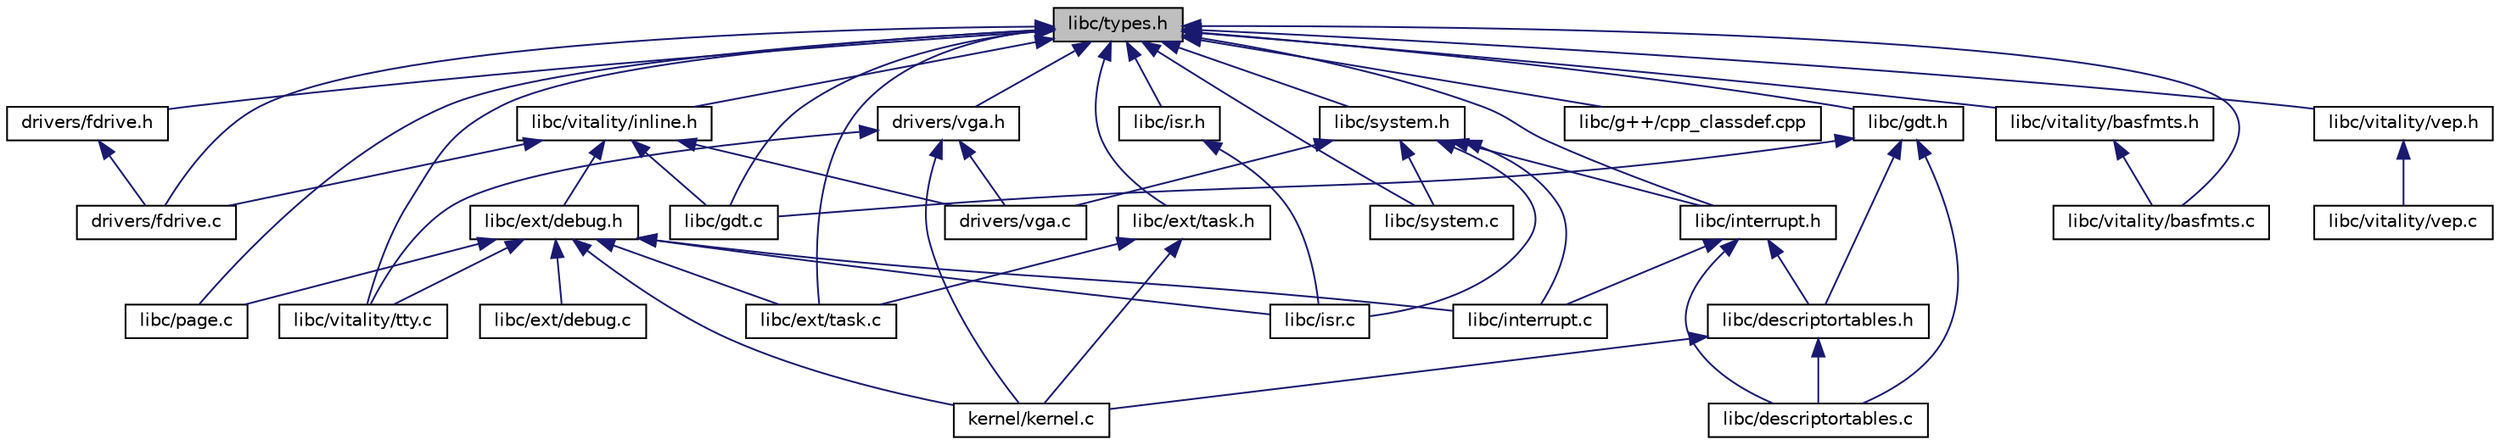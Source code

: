 digraph "libc/types.h"
{
  edge [fontname="Helvetica",fontsize="10",labelfontname="Helvetica",labelfontsize="10"];
  node [fontname="Helvetica",fontsize="10",shape=record];
  Node1 [label="libc/types.h",height=0.2,width=0.4,color="black", fillcolor="grey75", style="filled", fontcolor="black"];
  Node1 -> Node2 [dir="back",color="midnightblue",fontsize="10",style="solid",fontname="Helvetica"];
  Node2 [label="drivers/fdrive.h",height=0.2,width=0.4,color="black", fillcolor="white", style="filled",URL="$a00011.html"];
  Node2 -> Node3 [dir="back",color="midnightblue",fontsize="10",style="solid",fontname="Helvetica"];
  Node3 [label="drivers/fdrive.c",height=0.2,width=0.4,color="black", fillcolor="white", style="filled",URL="$a00008.html"];
  Node1 -> Node3 [dir="back",color="midnightblue",fontsize="10",style="solid",fontname="Helvetica"];
  Node1 -> Node4 [dir="back",color="midnightblue",fontsize="10",style="solid",fontname="Helvetica"];
  Node4 [label="libc/vitality/inline.h",height=0.2,width=0.4,color="black", fillcolor="white", style="filled",URL="$a00104.html"];
  Node4 -> Node3 [dir="back",color="midnightblue",fontsize="10",style="solid",fontname="Helvetica"];
  Node4 -> Node5 [dir="back",color="midnightblue",fontsize="10",style="solid",fontname="Helvetica"];
  Node5 [label="drivers/vga.c",height=0.2,width=0.4,color="black", fillcolor="white", style="filled",URL="$a00014.html"];
  Node4 -> Node6 [dir="back",color="midnightblue",fontsize="10",style="solid",fontname="Helvetica"];
  Node6 [label="libc/ext/debug.h",height=0.2,width=0.4,color="black", fillcolor="white", style="filled",URL="$a00032.html"];
  Node6 -> Node7 [dir="back",color="midnightblue",fontsize="10",style="solid",fontname="Helvetica"];
  Node7 [label="kernel/kernel.c",height=0.2,width=0.4,color="black", fillcolor="white", style="filled",URL="$a00020.html"];
  Node6 -> Node8 [dir="back",color="midnightblue",fontsize="10",style="solid",fontname="Helvetica"];
  Node8 [label="libc/ext/debug.c",height=0.2,width=0.4,color="black", fillcolor="white", style="filled",URL="$a00029.html"];
  Node6 -> Node9 [dir="back",color="midnightblue",fontsize="10",style="solid",fontname="Helvetica"];
  Node9 [label="libc/ext/task.c",height=0.2,width=0.4,color="black", fillcolor="white", style="filled",URL="$a00044.html"];
  Node6 -> Node10 [dir="back",color="midnightblue",fontsize="10",style="solid",fontname="Helvetica"];
  Node10 [label="libc/interrupt.c",height=0.2,width=0.4,color="black", fillcolor="white", style="filled",URL="$a00062.html"];
  Node6 -> Node11 [dir="back",color="midnightblue",fontsize="10",style="solid",fontname="Helvetica"];
  Node11 [label="libc/isr.c",height=0.2,width=0.4,color="black", fillcolor="white", style="filled",URL="$a00068.html"];
  Node6 -> Node12 [dir="back",color="midnightblue",fontsize="10",style="solid",fontname="Helvetica"];
  Node12 [label="libc/page.c",height=0.2,width=0.4,color="black", fillcolor="white", style="filled",URL="$a00074.html"];
  Node6 -> Node13 [dir="back",color="midnightblue",fontsize="10",style="solid",fontname="Helvetica"];
  Node13 [label="libc/vitality/tty.c",height=0.2,width=0.4,color="black", fillcolor="white", style="filled",URL="$a00107.html"];
  Node4 -> Node14 [dir="back",color="midnightblue",fontsize="10",style="solid",fontname="Helvetica"];
  Node14 [label="libc/gdt.c",height=0.2,width=0.4,color="black", fillcolor="white", style="filled",URL="$a00056.html"];
  Node1 -> Node15 [dir="back",color="midnightblue",fontsize="10",style="solid",fontname="Helvetica"];
  Node15 [label="drivers/vga.h",height=0.2,width=0.4,color="black", fillcolor="white", style="filled",URL="$a00017.html"];
  Node15 -> Node5 [dir="back",color="midnightblue",fontsize="10",style="solid",fontname="Helvetica"];
  Node15 -> Node7 [dir="back",color="midnightblue",fontsize="10",style="solid",fontname="Helvetica"];
  Node15 -> Node13 [dir="back",color="midnightblue",fontsize="10",style="solid",fontname="Helvetica"];
  Node1 -> Node16 [dir="back",color="midnightblue",fontsize="10",style="solid",fontname="Helvetica"];
  Node16 [label="libc/system.h",height=0.2,width=0.4,color="black", fillcolor="white", style="filled",URL="$a00089.html"];
  Node16 -> Node5 [dir="back",color="midnightblue",fontsize="10",style="solid",fontname="Helvetica"];
  Node16 -> Node17 [dir="back",color="midnightblue",fontsize="10",style="solid",fontname="Helvetica"];
  Node17 [label="libc/interrupt.h",height=0.2,width=0.4,color="black", fillcolor="white", style="filled",URL="$a00065.html"];
  Node17 -> Node18 [dir="back",color="midnightblue",fontsize="10",style="solid",fontname="Helvetica"];
  Node18 [label="libc/descriptortables.h",height=0.2,width=0.4,color="black", fillcolor="white", style="filled",URL="$a00026.html"];
  Node18 -> Node7 [dir="back",color="midnightblue",fontsize="10",style="solid",fontname="Helvetica"];
  Node18 -> Node19 [dir="back",color="midnightblue",fontsize="10",style="solid",fontname="Helvetica"];
  Node19 [label="libc/descriptortables.c",height=0.2,width=0.4,color="black", fillcolor="white", style="filled",URL="$a00023.html"];
  Node17 -> Node19 [dir="back",color="midnightblue",fontsize="10",style="solid",fontname="Helvetica"];
  Node17 -> Node10 [dir="back",color="midnightblue",fontsize="10",style="solid",fontname="Helvetica"];
  Node16 -> Node10 [dir="back",color="midnightblue",fontsize="10",style="solid",fontname="Helvetica"];
  Node16 -> Node11 [dir="back",color="midnightblue",fontsize="10",style="solid",fontname="Helvetica"];
  Node16 -> Node20 [dir="back",color="midnightblue",fontsize="10",style="solid",fontname="Helvetica"];
  Node20 [label="libc/system.c",height=0.2,width=0.4,color="black", fillcolor="white", style="filled",URL="$a00086.html"];
  Node1 -> Node21 [dir="back",color="midnightblue",fontsize="10",style="solid",fontname="Helvetica"];
  Node21 [label="libc/gdt.h",height=0.2,width=0.4,color="black", fillcolor="white", style="filled",URL="$a00059.html"];
  Node21 -> Node18 [dir="back",color="midnightblue",fontsize="10",style="solid",fontname="Helvetica"];
  Node21 -> Node19 [dir="back",color="midnightblue",fontsize="10",style="solid",fontname="Helvetica"];
  Node21 -> Node14 [dir="back",color="midnightblue",fontsize="10",style="solid",fontname="Helvetica"];
  Node1 -> Node17 [dir="back",color="midnightblue",fontsize="10",style="solid",fontname="Helvetica"];
  Node1 -> Node22 [dir="back",color="midnightblue",fontsize="10",style="solid",fontname="Helvetica"];
  Node22 [label="libc/ext/task.h",height=0.2,width=0.4,color="black", fillcolor="white", style="filled",URL="$a00047.html"];
  Node22 -> Node7 [dir="back",color="midnightblue",fontsize="10",style="solid",fontname="Helvetica"];
  Node22 -> Node9 [dir="back",color="midnightblue",fontsize="10",style="solid",fontname="Helvetica"];
  Node1 -> Node9 [dir="back",color="midnightblue",fontsize="10",style="solid",fontname="Helvetica"];
  Node1 -> Node23 [dir="back",color="midnightblue",fontsize="10",style="solid",fontname="Helvetica"];
  Node23 [label="libc/g++/cpp_classdef.cpp",height=0.2,width=0.4,color="black", fillcolor="white", style="filled",URL="$a00050.html"];
  Node1 -> Node14 [dir="back",color="midnightblue",fontsize="10",style="solid",fontname="Helvetica"];
  Node1 -> Node24 [dir="back",color="midnightblue",fontsize="10",style="solid",fontname="Helvetica"];
  Node24 [label="libc/isr.h",height=0.2,width=0.4,color="black", fillcolor="white", style="filled",URL="$a00071.html"];
  Node24 -> Node11 [dir="back",color="midnightblue",fontsize="10",style="solid",fontname="Helvetica"];
  Node1 -> Node12 [dir="back",color="midnightblue",fontsize="10",style="solid",fontname="Helvetica"];
  Node1 -> Node20 [dir="back",color="midnightblue",fontsize="10",style="solid",fontname="Helvetica"];
  Node1 -> Node25 [dir="back",color="midnightblue",fontsize="10",style="solid",fontname="Helvetica"];
  Node25 [label="libc/vitality/basfmts.h",height=0.2,width=0.4,color="black", fillcolor="white", style="filled",URL="$a00098.html"];
  Node25 -> Node26 [dir="back",color="midnightblue",fontsize="10",style="solid",fontname="Helvetica"];
  Node26 [label="libc/vitality/basfmts.c",height=0.2,width=0.4,color="black", fillcolor="white", style="filled",URL="$a00095.html"];
  Node1 -> Node26 [dir="back",color="midnightblue",fontsize="10",style="solid",fontname="Helvetica"];
  Node1 -> Node13 [dir="back",color="midnightblue",fontsize="10",style="solid",fontname="Helvetica"];
  Node1 -> Node27 [dir="back",color="midnightblue",fontsize="10",style="solid",fontname="Helvetica"];
  Node27 [label="libc/vitality/vep.h",height=0.2,width=0.4,color="black", fillcolor="white", style="filled",URL="$a00116.html"];
  Node27 -> Node28 [dir="back",color="midnightblue",fontsize="10",style="solid",fontname="Helvetica"];
  Node28 [label="libc/vitality/vep.c",height=0.2,width=0.4,color="black", fillcolor="white", style="filled",URL="$a00113.html"];
}
